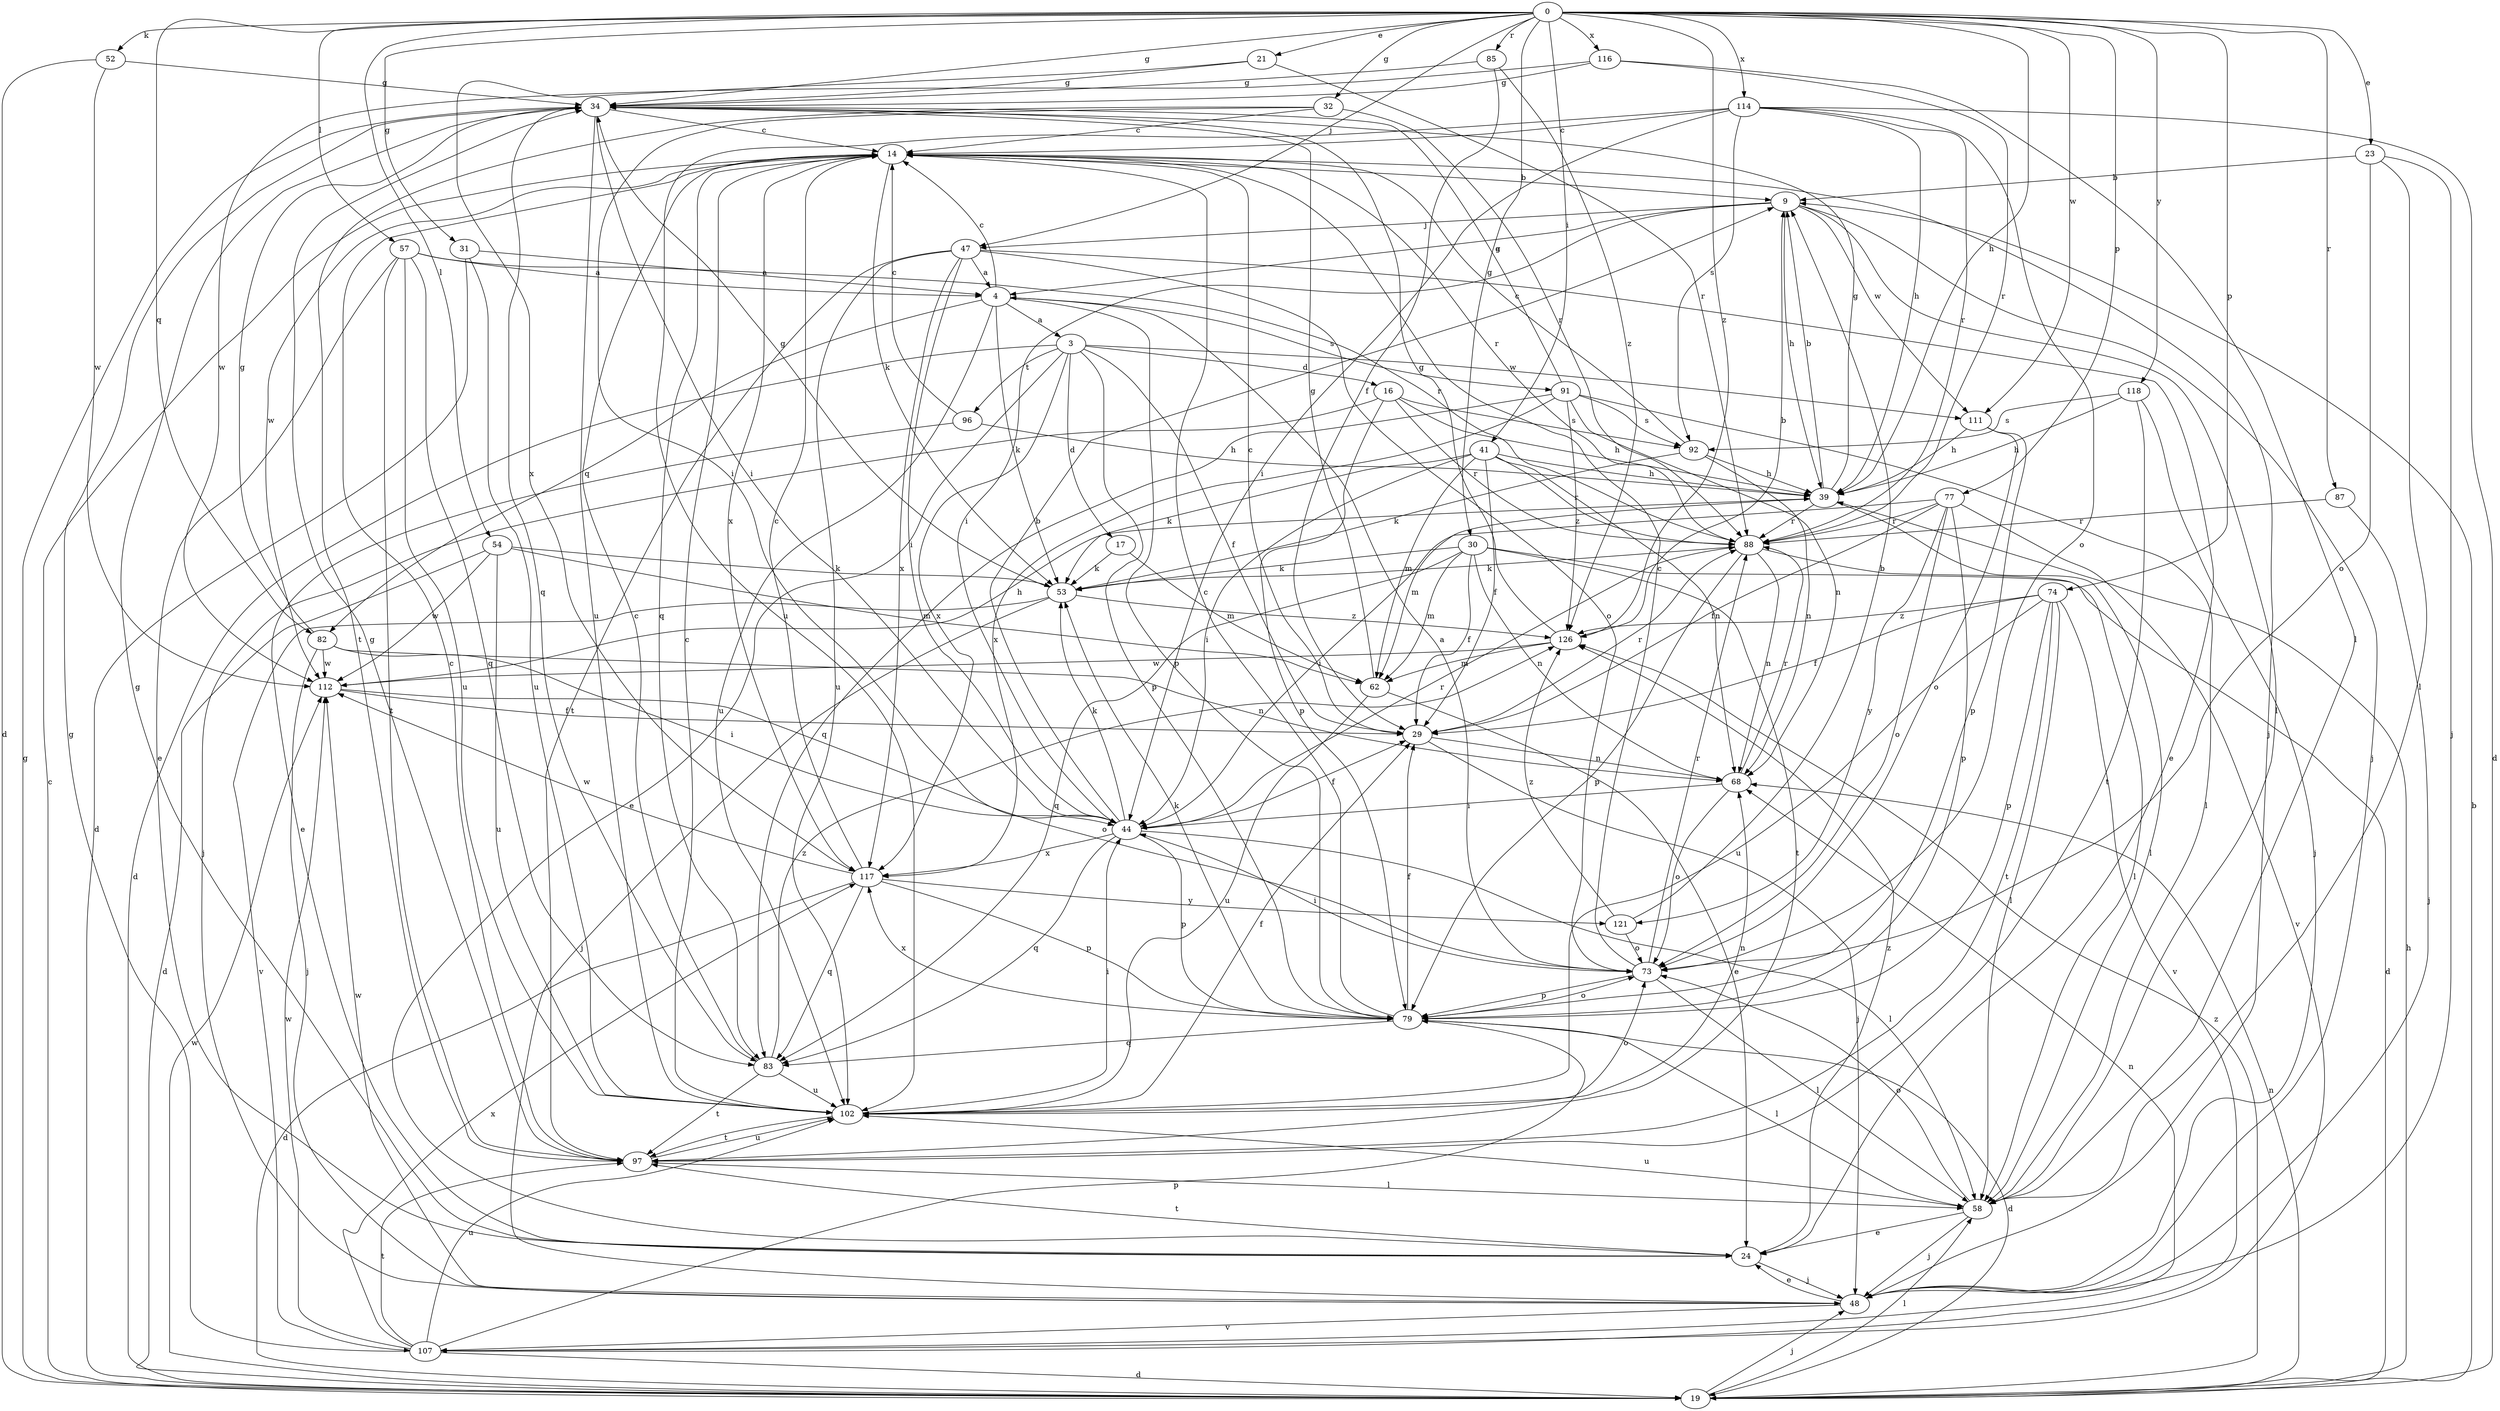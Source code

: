 strict digraph  {
0;
3;
4;
9;
14;
16;
17;
19;
21;
23;
24;
29;
30;
31;
32;
34;
39;
41;
44;
47;
48;
52;
53;
54;
57;
58;
62;
68;
73;
74;
77;
79;
82;
83;
85;
87;
88;
91;
92;
96;
97;
102;
107;
111;
112;
114;
116;
117;
118;
121;
126;
0 -> 21  [label=e];
0 -> 23  [label=e];
0 -> 30  [label=g];
0 -> 31  [label=g];
0 -> 32  [label=g];
0 -> 34  [label=g];
0 -> 39  [label=h];
0 -> 41  [label=i];
0 -> 47  [label=j];
0 -> 52  [label=k];
0 -> 54  [label=l];
0 -> 57  [label=l];
0 -> 74  [label=p];
0 -> 77  [label=p];
0 -> 82  [label=q];
0 -> 85  [label=r];
0 -> 87  [label=r];
0 -> 111  [label=w];
0 -> 114  [label=x];
0 -> 116  [label=x];
0 -> 118  [label=y];
0 -> 126  [label=z];
3 -> 16  [label=d];
3 -> 17  [label=d];
3 -> 19  [label=d];
3 -> 24  [label=e];
3 -> 29  [label=f];
3 -> 79  [label=p];
3 -> 96  [label=t];
3 -> 111  [label=w];
3 -> 117  [label=x];
4 -> 3  [label=a];
4 -> 14  [label=c];
4 -> 53  [label=k];
4 -> 79  [label=p];
4 -> 82  [label=q];
4 -> 91  [label=s];
4 -> 102  [label=u];
9 -> 4  [label=a];
9 -> 39  [label=h];
9 -> 44  [label=i];
9 -> 47  [label=j];
9 -> 48  [label=j];
9 -> 58  [label=l];
9 -> 111  [label=w];
14 -> 9  [label=b];
14 -> 48  [label=j];
14 -> 53  [label=k];
14 -> 83  [label=q];
14 -> 88  [label=r];
14 -> 112  [label=w];
14 -> 117  [label=x];
16 -> 39  [label=h];
16 -> 48  [label=j];
16 -> 79  [label=p];
16 -> 88  [label=r];
16 -> 92  [label=s];
17 -> 53  [label=k];
17 -> 62  [label=m];
19 -> 9  [label=b];
19 -> 14  [label=c];
19 -> 34  [label=g];
19 -> 39  [label=h];
19 -> 48  [label=j];
19 -> 58  [label=l];
19 -> 68  [label=n];
19 -> 112  [label=w];
19 -> 126  [label=z];
21 -> 34  [label=g];
21 -> 88  [label=r];
21 -> 117  [label=x];
23 -> 9  [label=b];
23 -> 48  [label=j];
23 -> 58  [label=l];
23 -> 73  [label=o];
24 -> 34  [label=g];
24 -> 48  [label=j];
24 -> 97  [label=t];
24 -> 126  [label=z];
29 -> 14  [label=c];
29 -> 48  [label=j];
29 -> 68  [label=n];
29 -> 88  [label=r];
30 -> 19  [label=d];
30 -> 29  [label=f];
30 -> 53  [label=k];
30 -> 62  [label=m];
30 -> 68  [label=n];
30 -> 83  [label=q];
30 -> 97  [label=t];
31 -> 4  [label=a];
31 -> 19  [label=d];
31 -> 102  [label=u];
32 -> 14  [label=c];
32 -> 44  [label=i];
32 -> 88  [label=r];
32 -> 97  [label=t];
34 -> 14  [label=c];
34 -> 44  [label=i];
34 -> 83  [label=q];
34 -> 102  [label=u];
39 -> 9  [label=b];
39 -> 34  [label=g];
39 -> 58  [label=l];
39 -> 62  [label=m];
39 -> 88  [label=r];
41 -> 29  [label=f];
41 -> 39  [label=h];
41 -> 44  [label=i];
41 -> 53  [label=k];
41 -> 62  [label=m];
41 -> 68  [label=n];
41 -> 88  [label=r];
44 -> 9  [label=b];
44 -> 29  [label=f];
44 -> 53  [label=k];
44 -> 58  [label=l];
44 -> 79  [label=p];
44 -> 83  [label=q];
44 -> 88  [label=r];
44 -> 117  [label=x];
47 -> 4  [label=a];
47 -> 24  [label=e];
47 -> 44  [label=i];
47 -> 73  [label=o];
47 -> 97  [label=t];
47 -> 102  [label=u];
47 -> 117  [label=x];
48 -> 24  [label=e];
48 -> 107  [label=v];
48 -> 112  [label=w];
52 -> 19  [label=d];
52 -> 34  [label=g];
52 -> 112  [label=w];
53 -> 34  [label=g];
53 -> 48  [label=j];
53 -> 107  [label=v];
53 -> 126  [label=z];
54 -> 19  [label=d];
54 -> 53  [label=k];
54 -> 62  [label=m];
54 -> 102  [label=u];
54 -> 112  [label=w];
57 -> 4  [label=a];
57 -> 24  [label=e];
57 -> 83  [label=q];
57 -> 88  [label=r];
57 -> 97  [label=t];
57 -> 102  [label=u];
58 -> 24  [label=e];
58 -> 48  [label=j];
58 -> 73  [label=o];
58 -> 102  [label=u];
62 -> 24  [label=e];
62 -> 34  [label=g];
62 -> 102  [label=u];
68 -> 44  [label=i];
68 -> 73  [label=o];
68 -> 88  [label=r];
73 -> 4  [label=a];
73 -> 14  [label=c];
73 -> 44  [label=i];
73 -> 58  [label=l];
73 -> 79  [label=p];
73 -> 88  [label=r];
74 -> 29  [label=f];
74 -> 58  [label=l];
74 -> 79  [label=p];
74 -> 97  [label=t];
74 -> 102  [label=u];
74 -> 107  [label=v];
74 -> 126  [label=z];
77 -> 29  [label=f];
77 -> 44  [label=i];
77 -> 73  [label=o];
77 -> 79  [label=p];
77 -> 88  [label=r];
77 -> 107  [label=v];
77 -> 121  [label=y];
79 -> 14  [label=c];
79 -> 19  [label=d];
79 -> 29  [label=f];
79 -> 53  [label=k];
79 -> 58  [label=l];
79 -> 73  [label=o];
79 -> 83  [label=q];
79 -> 117  [label=x];
82 -> 34  [label=g];
82 -> 44  [label=i];
82 -> 48  [label=j];
82 -> 68  [label=n];
82 -> 112  [label=w];
83 -> 14  [label=c];
83 -> 97  [label=t];
83 -> 102  [label=u];
83 -> 126  [label=z];
85 -> 29  [label=f];
85 -> 34  [label=g];
85 -> 126  [label=z];
87 -> 48  [label=j];
87 -> 88  [label=r];
88 -> 53  [label=k];
88 -> 58  [label=l];
88 -> 68  [label=n];
88 -> 79  [label=p];
91 -> 34  [label=g];
91 -> 58  [label=l];
91 -> 68  [label=n];
91 -> 83  [label=q];
91 -> 92  [label=s];
91 -> 117  [label=x];
91 -> 126  [label=z];
92 -> 14  [label=c];
92 -> 39  [label=h];
92 -> 53  [label=k];
92 -> 68  [label=n];
96 -> 14  [label=c];
96 -> 24  [label=e];
96 -> 39  [label=h];
97 -> 14  [label=c];
97 -> 34  [label=g];
97 -> 58  [label=l];
97 -> 102  [label=u];
102 -> 14  [label=c];
102 -> 29  [label=f];
102 -> 44  [label=i];
102 -> 68  [label=n];
102 -> 73  [label=o];
102 -> 97  [label=t];
107 -> 19  [label=d];
107 -> 34  [label=g];
107 -> 68  [label=n];
107 -> 79  [label=p];
107 -> 97  [label=t];
107 -> 102  [label=u];
107 -> 112  [label=w];
107 -> 117  [label=x];
111 -> 39  [label=h];
111 -> 73  [label=o];
111 -> 79  [label=p];
112 -> 29  [label=f];
112 -> 39  [label=h];
112 -> 73  [label=o];
114 -> 14  [label=c];
114 -> 19  [label=d];
114 -> 39  [label=h];
114 -> 44  [label=i];
114 -> 73  [label=o];
114 -> 88  [label=r];
114 -> 92  [label=s];
114 -> 102  [label=u];
116 -> 34  [label=g];
116 -> 58  [label=l];
116 -> 88  [label=r];
116 -> 112  [label=w];
117 -> 14  [label=c];
117 -> 19  [label=d];
117 -> 79  [label=p];
117 -> 83  [label=q];
117 -> 112  [label=w];
117 -> 121  [label=y];
118 -> 39  [label=h];
118 -> 48  [label=j];
118 -> 92  [label=s];
118 -> 97  [label=t];
121 -> 9  [label=b];
121 -> 73  [label=o];
121 -> 126  [label=z];
126 -> 9  [label=b];
126 -> 34  [label=g];
126 -> 62  [label=m];
126 -> 112  [label=w];
}
